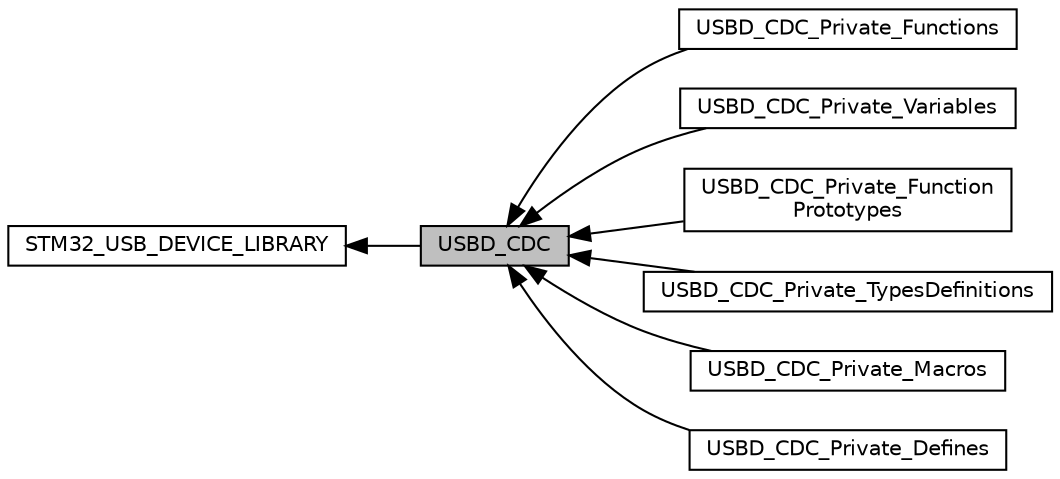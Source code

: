 digraph "USBD_CDC"
{
  edge [fontname="Helvetica",fontsize="10",labelfontname="Helvetica",labelfontsize="10"];
  node [fontname="Helvetica",fontsize="10",shape=record];
  rankdir=LR;
  Node7 [label="USBD_CDC_Private_Functions",height=0.2,width=0.4,color="black", fillcolor="white", style="filled",URL="$group___u_s_b_d___c_d_c___private___functions.html"];
  Node6 [label="USBD_CDC_Private_Variables",height=0.2,width=0.4,color="black", fillcolor="white", style="filled",URL="$group___u_s_b_d___c_d_c___private___variables.html"];
  Node5 [label="USBD_CDC_Private_Function\lPrototypes",height=0.2,width=0.4,color="black", fillcolor="white", style="filled",URL="$group___u_s_b_d___c_d_c___private___function_prototypes.html"];
  Node1 [label="STM32_USB_DEVICE_LIBRARY",height=0.2,width=0.4,color="black", fillcolor="white", style="filled",URL="$group___s_t_m32___u_s_b___d_e_v_i_c_e___l_i_b_r_a_r_y.html"];
  Node2 [label="USBD_CDC_Private_TypesDefinitions",height=0.2,width=0.4,color="black", fillcolor="white", style="filled",URL="$group___u_s_b_d___c_d_c___private___types_definitions.html"];
  Node4 [label="USBD_CDC_Private_Macros",height=0.2,width=0.4,color="black", fillcolor="white", style="filled",URL="$group___u_s_b_d___c_d_c___private___macros.html"];
  Node0 [label="USBD_CDC",height=0.2,width=0.4,color="black", fillcolor="grey75", style="filled", fontcolor="black"];
  Node3 [label="USBD_CDC_Private_Defines",height=0.2,width=0.4,color="black", fillcolor="white", style="filled",URL="$group___u_s_b_d___c_d_c___private___defines.html"];
  Node1->Node0 [shape=plaintext, dir="back", style="solid"];
  Node0->Node2 [shape=plaintext, dir="back", style="solid"];
  Node0->Node3 [shape=plaintext, dir="back", style="solid"];
  Node0->Node4 [shape=plaintext, dir="back", style="solid"];
  Node0->Node5 [shape=plaintext, dir="back", style="solid"];
  Node0->Node6 [shape=plaintext, dir="back", style="solid"];
  Node0->Node7 [shape=plaintext, dir="back", style="solid"];
}
